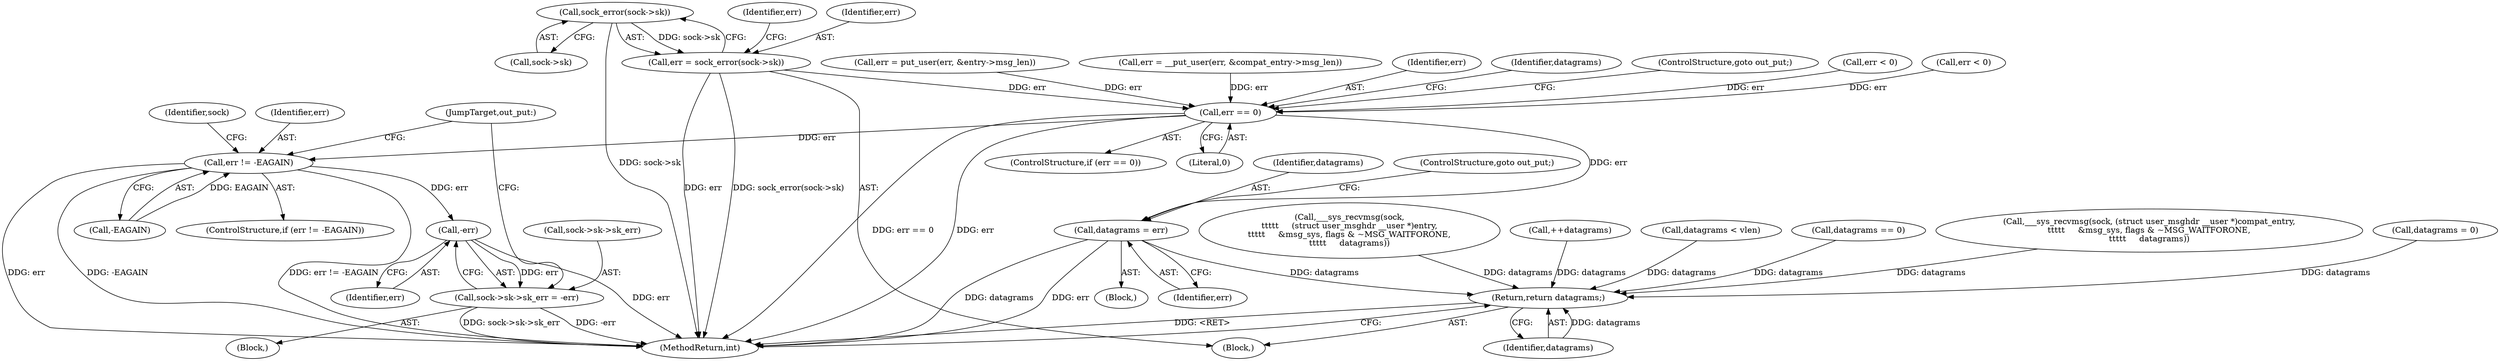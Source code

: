 digraph "0_linux_34b88a68f26a75e4fded796f1a49c40f82234b7d@pointer" {
"1000154" [label="(Call,sock_error(sock->sk))"];
"1000152" [label="(Call,err = sock_error(sock->sk))"];
"1000300" [label="(Call,err == 0)"];
"1000309" [label="(Call,datagrams = err)"];
"1000333" [label="(Return,return datagrams;)"];
"1000314" [label="(Call,err != -EAGAIN)"];
"1000325" [label="(Call,-err)"];
"1000319" [label="(Call,sock->sk->sk_err = -err)"];
"1000227" [label="(Call,err = put_user(err, &entry->msg_len))"];
"1000299" [label="(ControlStructure,if (err == 0))"];
"1000313" [label="(ControlStructure,if (err != -EAGAIN))"];
"1000309" [label="(Call,datagrams = err)"];
"1000320" [label="(Call,sock->sk->sk_err)"];
"1000155" [label="(Call,sock->sk)"];
"1000152" [label="(Call,err = sock_error(sock->sk))"];
"1000314" [label="(Call,err != -EAGAIN)"];
"1000333" [label="(Return,return datagrams;)"];
"1000159" [label="(Identifier,err)"];
"1000335" [label="(MethodReturn,int)"];
"1000315" [label="(Identifier,err)"];
"1000211" [label="(Call,___sys_recvmsg(sock,\n\t\t\t\t\t     (struct user_msghdr __user *)entry,\n\t\t\t\t\t     &msg_sys, flags & ~MSG_WAITFORONE,\n\t\t\t\t\t     datagrams))"];
"1000240" [label="(Call,++datagrams)"];
"1000327" [label="(JumpTarget,out_put:)"];
"1000311" [label="(Identifier,err)"];
"1000197" [label="(Call,err = __put_user(err, &compat_entry->msg_len))"];
"1000302" [label="(Literal,0)"];
"1000318" [label="(Block,)"];
"1000301" [label="(Identifier,err)"];
"1000170" [label="(Call,datagrams < vlen)"];
"1000112" [label="(Block,)"];
"1000306" [label="(Identifier,datagrams)"];
"1000326" [label="(Identifier,err)"];
"1000319" [label="(Call,sock->sk->sk_err = -err)"];
"1000153" [label="(Identifier,err)"];
"1000312" [label="(ControlStructure,goto out_put;)"];
"1000300" [label="(Call,err == 0)"];
"1000303" [label="(ControlStructure,goto out_put;)"];
"1000223" [label="(Call,err < 0)"];
"1000154" [label="(Call,sock_error(sock->sk))"];
"1000325" [label="(Call,-err)"];
"1000308" [label="(Block,)"];
"1000334" [label="(Identifier,datagrams)"];
"1000305" [label="(Call,datagrams == 0)"];
"1000322" [label="(Identifier,sock)"];
"1000193" [label="(Call,err < 0)"];
"1000181" [label="(Call,___sys_recvmsg(sock, (struct user_msghdr __user *)compat_entry,\n\t\t\t\t\t     &msg_sys, flags & ~MSG_WAITFORONE,\n\t\t\t\t\t     datagrams))"];
"1000316" [label="(Call,-EAGAIN)"];
"1000310" [label="(Identifier,datagrams)"];
"1000136" [label="(Call,datagrams = 0)"];
"1000154" -> "1000152"  [label="AST: "];
"1000154" -> "1000155"  [label="CFG: "];
"1000155" -> "1000154"  [label="AST: "];
"1000152" -> "1000154"  [label="CFG: "];
"1000154" -> "1000335"  [label="DDG: sock->sk"];
"1000154" -> "1000152"  [label="DDG: sock->sk"];
"1000152" -> "1000112"  [label="AST: "];
"1000153" -> "1000152"  [label="AST: "];
"1000159" -> "1000152"  [label="CFG: "];
"1000152" -> "1000335"  [label="DDG: err"];
"1000152" -> "1000335"  [label="DDG: sock_error(sock->sk)"];
"1000152" -> "1000300"  [label="DDG: err"];
"1000300" -> "1000299"  [label="AST: "];
"1000300" -> "1000302"  [label="CFG: "];
"1000301" -> "1000300"  [label="AST: "];
"1000302" -> "1000300"  [label="AST: "];
"1000303" -> "1000300"  [label="CFG: "];
"1000306" -> "1000300"  [label="CFG: "];
"1000300" -> "1000335"  [label="DDG: err == 0"];
"1000300" -> "1000335"  [label="DDG: err"];
"1000193" -> "1000300"  [label="DDG: err"];
"1000227" -> "1000300"  [label="DDG: err"];
"1000223" -> "1000300"  [label="DDG: err"];
"1000197" -> "1000300"  [label="DDG: err"];
"1000300" -> "1000309"  [label="DDG: err"];
"1000300" -> "1000314"  [label="DDG: err"];
"1000309" -> "1000308"  [label="AST: "];
"1000309" -> "1000311"  [label="CFG: "];
"1000310" -> "1000309"  [label="AST: "];
"1000311" -> "1000309"  [label="AST: "];
"1000312" -> "1000309"  [label="CFG: "];
"1000309" -> "1000335"  [label="DDG: datagrams"];
"1000309" -> "1000335"  [label="DDG: err"];
"1000309" -> "1000333"  [label="DDG: datagrams"];
"1000333" -> "1000112"  [label="AST: "];
"1000333" -> "1000334"  [label="CFG: "];
"1000334" -> "1000333"  [label="AST: "];
"1000335" -> "1000333"  [label="CFG: "];
"1000333" -> "1000335"  [label="DDG: <RET>"];
"1000334" -> "1000333"  [label="DDG: datagrams"];
"1000211" -> "1000333"  [label="DDG: datagrams"];
"1000181" -> "1000333"  [label="DDG: datagrams"];
"1000305" -> "1000333"  [label="DDG: datagrams"];
"1000170" -> "1000333"  [label="DDG: datagrams"];
"1000240" -> "1000333"  [label="DDG: datagrams"];
"1000136" -> "1000333"  [label="DDG: datagrams"];
"1000314" -> "1000313"  [label="AST: "];
"1000314" -> "1000316"  [label="CFG: "];
"1000315" -> "1000314"  [label="AST: "];
"1000316" -> "1000314"  [label="AST: "];
"1000322" -> "1000314"  [label="CFG: "];
"1000327" -> "1000314"  [label="CFG: "];
"1000314" -> "1000335"  [label="DDG: err"];
"1000314" -> "1000335"  [label="DDG: -EAGAIN"];
"1000314" -> "1000335"  [label="DDG: err != -EAGAIN"];
"1000316" -> "1000314"  [label="DDG: EAGAIN"];
"1000314" -> "1000325"  [label="DDG: err"];
"1000325" -> "1000319"  [label="AST: "];
"1000325" -> "1000326"  [label="CFG: "];
"1000326" -> "1000325"  [label="AST: "];
"1000319" -> "1000325"  [label="CFG: "];
"1000325" -> "1000335"  [label="DDG: err"];
"1000325" -> "1000319"  [label="DDG: err"];
"1000319" -> "1000318"  [label="AST: "];
"1000320" -> "1000319"  [label="AST: "];
"1000327" -> "1000319"  [label="CFG: "];
"1000319" -> "1000335"  [label="DDG: -err"];
"1000319" -> "1000335"  [label="DDG: sock->sk->sk_err"];
}
